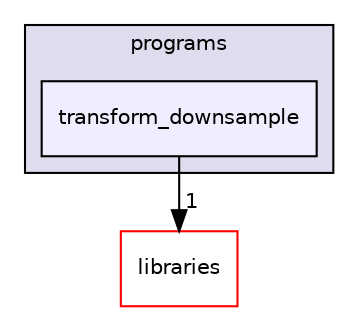 digraph "xmipp/applications/programs/transform_downsample" {
  compound=true
  node [ fontsize="10", fontname="Helvetica"];
  edge [ labelfontsize="10", labelfontname="Helvetica"];
  subgraph clusterdir_592b16dc4070b933e5655da2b0d20bbb {
    graph [ bgcolor="#ddddee", pencolor="black", label="programs" fontname="Helvetica", fontsize="10", URL="dir_592b16dc4070b933e5655da2b0d20bbb.html"]
  dir_71e6b57b31cdab333b1797b250841e2f [shape=box, label="transform_downsample", style="filled", fillcolor="#eeeeff", pencolor="black", URL="dir_71e6b57b31cdab333b1797b250841e2f.html"];
  }
  dir_29dba3f3840f20df3b04d1972e99046b [shape=box label="libraries" fillcolor="white" style="filled" color="red" URL="dir_29dba3f3840f20df3b04d1972e99046b.html"];
  dir_71e6b57b31cdab333b1797b250841e2f->dir_29dba3f3840f20df3b04d1972e99046b [headlabel="1", labeldistance=1.5 headhref="dir_000223_000027.html"];
}
